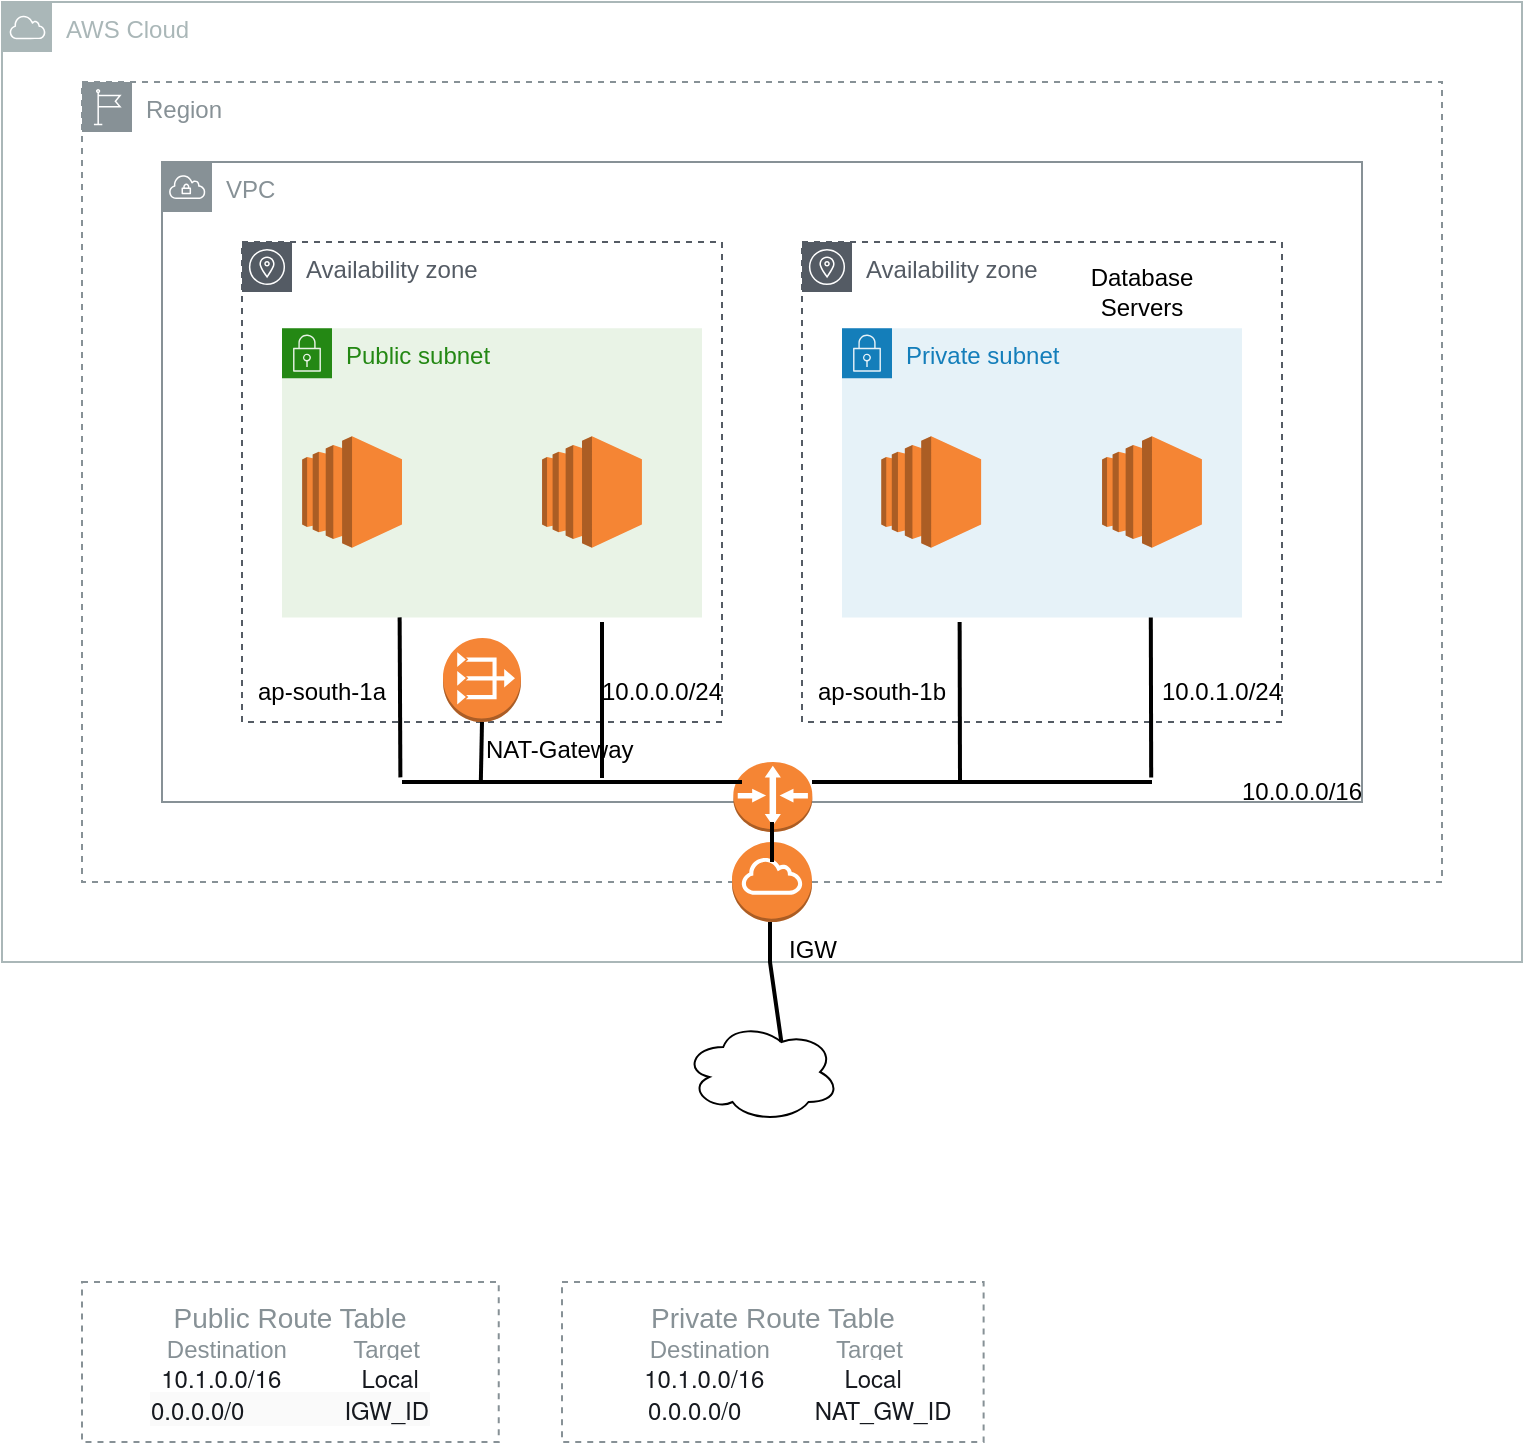 <mxfile version="15.8.4" type="device"><diagram id="gQjkIqrKhtSbOoAROo22" name="Page-1"><mxGraphModel dx="1021" dy="574" grid="1" gridSize="10" guides="1" tooltips="1" connect="1" arrows="1" fold="1" page="1" pageScale="1" pageWidth="850" pageHeight="1100" math="0" shadow="0"><root><mxCell id="0"/><mxCell id="1" parent="0"/><mxCell id="j6cAC4MANuLuQhXA5PED-96" value="AWS Cloud" style="sketch=0;outlineConnect=0;gradientColor=none;html=1;whiteSpace=wrap;fontSize=12;fontStyle=0;shape=mxgraph.aws4.group;grIcon=mxgraph.aws4.group_aws_cloud;strokeColor=#AAB7B8;fillColor=none;verticalAlign=top;align=left;spacingLeft=30;fontColor=#AAB7B8;dashed=0;" vertex="1" parent="1"><mxGeometry x="40" y="120" width="760" height="480" as="geometry"/></mxCell><mxCell id="j6cAC4MANuLuQhXA5PED-98" value="Region" style="sketch=0;outlineConnect=0;gradientColor=none;html=1;whiteSpace=wrap;fontSize=12;fontStyle=0;shape=mxgraph.aws4.group;grIcon=mxgraph.aws4.group_region;strokeColor=#879196;fillColor=none;verticalAlign=top;align=left;spacingLeft=30;fontColor=#879196;dashed=1;" vertex="1" parent="1"><mxGeometry x="80" y="160" width="680" height="400" as="geometry"/></mxCell><mxCell id="j6cAC4MANuLuQhXA5PED-99" value="Availability zone" style="sketch=0;outlineConnect=0;gradientColor=none;html=1;whiteSpace=wrap;fontSize=12;fontStyle=0;shape=mxgraph.aws4.group;grIcon=mxgraph.aws4.group_availability_zone;strokeColor=#545B64;fillColor=none;verticalAlign=top;align=left;spacingLeft=30;fontColor=#545B64;dashed=1;" vertex="1" parent="1"><mxGeometry x="440" y="240" width="240" height="240" as="geometry"/></mxCell><mxCell id="j6cAC4MANuLuQhXA5PED-100" value="Availability zone" style="sketch=0;outlineConnect=0;gradientColor=none;html=1;whiteSpace=wrap;fontSize=12;fontStyle=0;shape=mxgraph.aws4.group;grIcon=mxgraph.aws4.group_availability_zone;strokeColor=#545B64;fillColor=none;verticalAlign=top;align=left;spacingLeft=30;fontColor=#545B64;dashed=1;" vertex="1" parent="1"><mxGeometry x="160" y="240" width="240" height="240" as="geometry"/></mxCell><mxCell id="j6cAC4MANuLuQhXA5PED-103" value="Public subnet" style="points=[[0,0],[0.25,0],[0.5,0],[0.75,0],[1,0],[1,0.25],[1,0.5],[1,0.75],[1,1],[0.75,1],[0.5,1],[0.25,1],[0,1],[0,0.75],[0,0.5],[0,0.25]];outlineConnect=0;gradientColor=none;html=1;whiteSpace=wrap;fontSize=12;fontStyle=0;shape=mxgraph.aws4.group;grIcon=mxgraph.aws4.group_security_group;grStroke=0;strokeColor=#248814;fillColor=#E9F3E6;verticalAlign=top;align=left;spacingLeft=30;fontColor=#248814;dashed=0;" vertex="1" parent="1"><mxGeometry x="180" y="283.07" width="210" height="144.62" as="geometry"/></mxCell><mxCell id="j6cAC4MANuLuQhXA5PED-106" value="Private subnet" style="points=[[0,0],[0.25,0],[0.5,0],[0.75,0],[1,0],[1,0.25],[1,0.5],[1,0.75],[1,1],[0.75,1],[0.5,1],[0.25,1],[0,1],[0,0.75],[0,0.5],[0,0.25]];outlineConnect=0;gradientColor=none;html=1;whiteSpace=wrap;fontSize=12;fontStyle=0;shape=mxgraph.aws4.group;grIcon=mxgraph.aws4.group_security_group;grStroke=0;strokeColor=#147EBA;fillColor=#E6F2F8;verticalAlign=top;align=left;spacingLeft=30;fontColor=#147EBA;dashed=0;" vertex="1" parent="1"><mxGeometry x="460" y="283.07" width="200" height="144.62" as="geometry"/></mxCell><mxCell id="j6cAC4MANuLuQhXA5PED-107" value="VPC" style="sketch=0;outlineConnect=0;gradientColor=none;html=1;whiteSpace=wrap;fontSize=12;fontStyle=0;shape=mxgraph.aws4.group;grIcon=mxgraph.aws4.group_vpc;strokeColor=#879196;fillColor=none;verticalAlign=top;align=left;spacingLeft=30;fontColor=#879196;dashed=0;" vertex="1" parent="1"><mxGeometry x="120" y="200" width="600" height="320" as="geometry"/></mxCell><mxCell id="j6cAC4MANuLuQhXA5PED-108" value="10.0.0.0/16" style="text;html=1;strokeColor=none;fillColor=none;align=center;verticalAlign=middle;whiteSpace=wrap;rounded=0;" vertex="1" parent="1"><mxGeometry x="660" y="500" width="60" height="30" as="geometry"/></mxCell><mxCell id="j6cAC4MANuLuQhXA5PED-109" value="10.0.0.0/24" style="text;html=1;strokeColor=none;fillColor=none;align=center;verticalAlign=middle;whiteSpace=wrap;rounded=0;" vertex="1" parent="1"><mxGeometry x="340" y="450" width="60" height="30" as="geometry"/></mxCell><mxCell id="j6cAC4MANuLuQhXA5PED-110" value="10.0.1.0/24" style="text;html=1;strokeColor=none;fillColor=none;align=center;verticalAlign=middle;whiteSpace=wrap;rounded=0;" vertex="1" parent="1"><mxGeometry x="620" y="450" width="60" height="30" as="geometry"/></mxCell><mxCell id="j6cAC4MANuLuQhXA5PED-111" value="&amp;nbsp; &amp;nbsp; &amp;nbsp; &amp;nbsp; &amp;nbsp; &amp;nbsp; &amp;nbsp; &amp;nbsp; &amp;nbsp; &amp;nbsp; &amp;nbsp; &amp;nbsp;NAT-Gateway" style="outlineConnect=0;dashed=0;verticalLabelPosition=bottom;verticalAlign=top;align=center;html=1;shape=mxgraph.aws3.vpc_nat_gateway;fillColor=#F58536;gradientColor=none;" vertex="1" parent="1"><mxGeometry x="260.5" y="438" width="39" height="42" as="geometry"/></mxCell><mxCell id="j6cAC4MANuLuQhXA5PED-112" value="&lt;font&gt;&lt;font style=&quot;font-size: 14px&quot;&gt;Public Route Table&lt;/font&gt;&lt;br&gt;&amp;nbsp; &amp;nbsp; &amp;nbsp; Destination&amp;nbsp; &amp;nbsp; &amp;nbsp; &amp;nbsp; &amp;nbsp; Target&amp;nbsp; &amp;nbsp; &amp;nbsp;&lt;br&gt;&lt;span style=&quot;font-size: 12px ; color: rgb(22 , 25 , 31) ; font-family: &amp;#34;amazon ember&amp;#34; , &amp;#34;helvetica neue&amp;#34; , &amp;#34;roboto&amp;#34; , &amp;#34;arial&amp;#34; , sans-serif ; background-color: rgb(255 , 255 , 255)&quot;&gt;&lt;font style=&quot;font-size: 12px&quot;&gt;10.1.0.0/16&amp;nbsp; &amp;nbsp; &amp;nbsp; &amp;nbsp; &amp;nbsp; &amp;nbsp; Local&lt;br&gt;&lt;/font&gt;&lt;/span&gt;&lt;span style=&quot;color: rgb(22 , 25 , 31) ; font-family: &amp;#34;amazon ember&amp;#34; , &amp;#34;helvetica neue&amp;#34; , &amp;#34;roboto&amp;#34; , &amp;#34;arial&amp;#34; , sans-serif ; background-color: rgb(250 , 250 , 250)&quot;&gt;&lt;font style=&quot;font-size: 12px&quot;&gt;0.0.0.0/0&amp;nbsp; &amp;nbsp; &amp;nbsp; &amp;nbsp; &amp;nbsp; &amp;nbsp; &amp;nbsp; &amp;nbsp;IGW_ID&lt;/font&gt;&lt;/span&gt;&lt;span style=&quot;font-size: 12px ; color: rgb(22 , 25 , 31) ; font-family: &amp;#34;amazon ember&amp;#34; , &amp;#34;helvetica neue&amp;#34; , &amp;#34;roboto&amp;#34; , &amp;#34;arial&amp;#34; , sans-serif ; background-color: rgb(255 , 255 , 255)&quot;&gt;&lt;font style=&quot;font-size: 12px&quot;&gt;&lt;br&gt;&lt;/font&gt;&lt;/span&gt;&lt;/font&gt;" style="outlineConnect=0;gradientColor=none;html=1;whiteSpace=wrap;fontSize=12;fontStyle=0;strokeColor=#879196;fillColor=none;verticalAlign=top;align=center;fontColor=#879196;dashed=1;spacingTop=3;" vertex="1" parent="1"><mxGeometry x="80" y="760" width="208.37" height="80" as="geometry"/></mxCell><mxCell id="j6cAC4MANuLuQhXA5PED-113" value="&lt;font&gt;&lt;font style=&quot;font-size: 14px&quot;&gt;Private Route Table&lt;/font&gt;&lt;br&gt;&amp;nbsp; &amp;nbsp; &amp;nbsp; Destination&amp;nbsp; &amp;nbsp; &amp;nbsp; &amp;nbsp; &amp;nbsp; Target&amp;nbsp; &amp;nbsp; &amp;nbsp;&lt;br&gt;&lt;span style=&quot;font-size: 12px ; color: rgb(22 , 25 , 31) ; font-family: &amp;#34;amazon ember&amp;#34; , &amp;#34;helvetica neue&amp;#34; , &amp;#34;roboto&amp;#34; , &amp;#34;arial&amp;#34; , sans-serif ; background-color: rgb(255 , 255 , 255)&quot;&gt;&lt;font style=&quot;font-size: 12px&quot;&gt;10.1.0.0/16&amp;nbsp; &amp;nbsp; &amp;nbsp; &amp;nbsp; &amp;nbsp; &amp;nbsp; Local&lt;br&gt;&amp;nbsp; &amp;nbsp; &amp;nbsp; &amp;nbsp; 0.0.0.0/0&amp;nbsp; &amp;nbsp; &amp;nbsp; &amp;nbsp; &amp;nbsp; &amp;nbsp;NAT_GW_ID&lt;br&gt;&lt;/font&gt;&lt;/span&gt;&lt;/font&gt;" style="outlineConnect=0;gradientColor=none;html=1;whiteSpace=wrap;fontSize=12;fontStyle=0;strokeColor=#879196;fillColor=none;verticalAlign=top;align=center;fontColor=#879196;dashed=1;spacingTop=3;" vertex="1" parent="1"><mxGeometry x="320" y="760" width="210.81" height="80" as="geometry"/></mxCell><mxCell id="j6cAC4MANuLuQhXA5PED-114" value="&amp;nbsp; &amp;nbsp; &amp;nbsp; &amp;nbsp; &amp;nbsp; &amp;nbsp; IGW" style="outlineConnect=0;dashed=0;verticalLabelPosition=bottom;verticalAlign=top;align=center;html=1;shape=mxgraph.aws3.internet_gateway;fillColor=#F58534;gradientColor=none;" vertex="1" parent="1"><mxGeometry x="405" y="540" width="40" height="40" as="geometry"/></mxCell><mxCell id="j6cAC4MANuLuQhXA5PED-115" value="ap-south-1a" style="text;html=1;strokeColor=none;fillColor=none;align=center;verticalAlign=middle;whiteSpace=wrap;rounded=0;" vertex="1" parent="1"><mxGeometry x="160" y="450" width="80" height="30" as="geometry"/></mxCell><mxCell id="j6cAC4MANuLuQhXA5PED-116" value="ap-south-1b" style="text;html=1;strokeColor=none;fillColor=none;align=center;verticalAlign=middle;whiteSpace=wrap;rounded=0;" vertex="1" parent="1"><mxGeometry x="440" y="450" width="80" height="30" as="geometry"/></mxCell><mxCell id="j6cAC4MANuLuQhXA5PED-117" value="" style="outlineConnect=0;dashed=0;verticalLabelPosition=bottom;verticalAlign=top;align=center;html=1;shape=mxgraph.aws3.router;fillColor=#F58534;gradientColor=none;" vertex="1" parent="1"><mxGeometry x="405.66" y="500" width="39.5" height="35" as="geometry"/></mxCell><mxCell id="j6cAC4MANuLuQhXA5PED-125" value="" style="outlineConnect=0;dashed=0;verticalLabelPosition=bottom;verticalAlign=top;align=center;html=1;shape=mxgraph.aws3.ec2;fillColor=#F58534;gradientColor=none;" vertex="1" parent="1"><mxGeometry x="479.63" y="337.12" width="49.93" height="55.75" as="geometry"/></mxCell><mxCell id="j6cAC4MANuLuQhXA5PED-126" value="" style="outlineConnect=0;dashed=0;verticalLabelPosition=bottom;verticalAlign=top;align=center;html=1;shape=mxgraph.aws3.ec2;fillColor=#F58534;gradientColor=none;" vertex="1" parent="1"><mxGeometry x="190.07" y="337.12" width="49.93" height="55.75" as="geometry"/></mxCell><mxCell id="j6cAC4MANuLuQhXA5PED-127" value="" style="outlineConnect=0;dashed=0;verticalLabelPosition=bottom;verticalAlign=top;align=center;html=1;shape=mxgraph.aws3.ec2;fillColor=#F58534;gradientColor=none;" vertex="1" parent="1"><mxGeometry x="310.03" y="337.12" width="49.93" height="55.75" as="geometry"/></mxCell><mxCell id="j6cAC4MANuLuQhXA5PED-128" value="" style="outlineConnect=0;dashed=0;verticalLabelPosition=bottom;verticalAlign=top;align=center;html=1;shape=mxgraph.aws3.ec2;fillColor=#F58534;gradientColor=none;" vertex="1" parent="1"><mxGeometry x="590.03" y="337.12" width="49.93" height="55.75" as="geometry"/></mxCell><mxCell id="j6cAC4MANuLuQhXA5PED-131" value="" style="endArrow=none;html=1;rounded=0;strokeWidth=2;" edge="1" parent="1"><mxGeometry width="50" height="50" relative="1" as="geometry"><mxPoint x="240" y="510" as="sourcePoint"/><mxPoint x="410" y="510" as="targetPoint"/></mxGeometry></mxCell><mxCell id="j6cAC4MANuLuQhXA5PED-135" value="" style="endArrow=none;html=1;rounded=0;strokeWidth=2;" edge="1" parent="1"><mxGeometry width="50" height="50" relative="1" as="geometry"><mxPoint x="239.19" y="507.69" as="sourcePoint"/><mxPoint x="238.82" y="427.69" as="targetPoint"/></mxGeometry></mxCell><mxCell id="j6cAC4MANuLuQhXA5PED-136" value="" style="endArrow=none;html=1;rounded=0;strokeWidth=2;" edge="1" parent="1"><mxGeometry width="50" height="50" relative="1" as="geometry"><mxPoint x="340" y="508" as="sourcePoint"/><mxPoint x="340" y="430" as="targetPoint"/></mxGeometry></mxCell><mxCell id="j6cAC4MANuLuQhXA5PED-137" value="" style="endArrow=none;html=1;rounded=0;strokeWidth=2;" edge="1" parent="1"><mxGeometry width="50" height="50" relative="1" as="geometry"><mxPoint x="279.41" y="510" as="sourcePoint"/><mxPoint x="280" y="480" as="targetPoint"/></mxGeometry></mxCell><mxCell id="j6cAC4MANuLuQhXA5PED-138" value="" style="endArrow=none;html=1;rounded=0;strokeWidth=2;" edge="1" parent="1"><mxGeometry width="50" height="50" relative="1" as="geometry"><mxPoint x="425" y="550" as="sourcePoint"/><mxPoint x="425" y="530" as="targetPoint"/></mxGeometry></mxCell><mxCell id="j6cAC4MANuLuQhXA5PED-139" value="" style="ellipse;shape=cloud;whiteSpace=wrap;html=1;" vertex="1" parent="1"><mxGeometry x="381.25" y="630" width="77.5" height="50" as="geometry"/></mxCell><mxCell id="j6cAC4MANuLuQhXA5PED-141" value="" style="endArrow=none;html=1;rounded=0;strokeWidth=2;exitX=0.625;exitY=0.2;exitDx=0;exitDy=0;exitPerimeter=0;" edge="1" parent="1" source="j6cAC4MANuLuQhXA5PED-139"><mxGeometry width="50" height="50" relative="1" as="geometry"><mxPoint x="424" y="630" as="sourcePoint"/><mxPoint x="424" y="580" as="targetPoint"/><Array as="points"><mxPoint x="424" y="600"/></Array></mxGeometry></mxCell><mxCell id="j6cAC4MANuLuQhXA5PED-143" value="" style="endArrow=none;html=1;rounded=0;strokeWidth=2;" edge="1" parent="1"><mxGeometry width="50" height="50" relative="1" as="geometry"><mxPoint x="519" y="510" as="sourcePoint"/><mxPoint x="518.82" y="430" as="targetPoint"/></mxGeometry></mxCell><mxCell id="j6cAC4MANuLuQhXA5PED-144" value="" style="endArrow=none;html=1;rounded=0;strokeWidth=2;" edge="1" parent="1"><mxGeometry width="50" height="50" relative="1" as="geometry"><mxPoint x="445" y="510" as="sourcePoint"/><mxPoint x="615" y="510" as="targetPoint"/></mxGeometry></mxCell><mxCell id="j6cAC4MANuLuQhXA5PED-145" value="" style="endArrow=none;html=1;rounded=0;strokeWidth=2;" edge="1" parent="1"><mxGeometry width="50" height="50" relative="1" as="geometry"><mxPoint x="614.59" y="507.69" as="sourcePoint"/><mxPoint x="614.41" y="427.69" as="targetPoint"/></mxGeometry></mxCell><mxCell id="j6cAC4MANuLuQhXA5PED-147" value="Database Servers" style="text;html=1;strokeColor=none;fillColor=none;align=center;verticalAlign=middle;whiteSpace=wrap;rounded=0;" vertex="1" parent="1"><mxGeometry x="579.96" y="250" width="60" height="30" as="geometry"/></mxCell></root></mxGraphModel></diagram></mxfile>